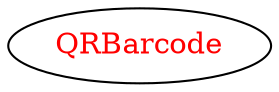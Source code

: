 digraph dependencyGraph {
 concentrate=true;
 ranksep="2.0";
 rankdir="LR"; 
 splines="ortho";
"QRBarcode" [fontcolor="red"];
}